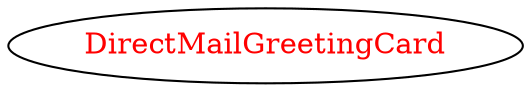 digraph dependencyGraph {
 concentrate=true;
 ranksep="2.0";
 rankdir="LR"; 
 splines="ortho";
"DirectMailGreetingCard" [fontcolor="red"];
}